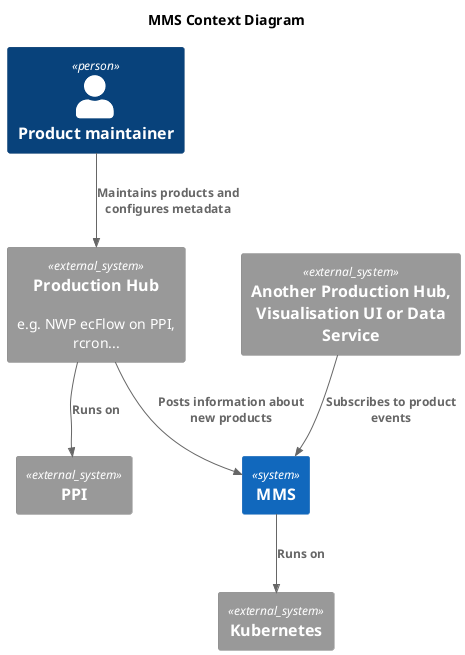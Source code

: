 @startuml
!include <C4/C4_Context>

title MMS Context Diagram

Person(product_maintainer, "Product maintainer")


System(mms, "MMS")

System_Ext(vis, "Another Production Hub, Visualisation UI or Data Service")
System_Ext(ppi, "PPI")
System_Ext(kubernetes, "Kubernetes")
System_Ext(production_hub, "Production Hub","e.g. NWP ecFlow on PPI, rcron...")

Rel(product_maintainer, production_hub, "Maintains products and configures metadata")
Rel(vis, mms, "Subscribes to product events")
Rel(production_hub, ppi, "Runs on")
Rel(mms, kubernetes, "Runs on")
Rel(production_hub, mms, "Posts information about new products")

@enduml
